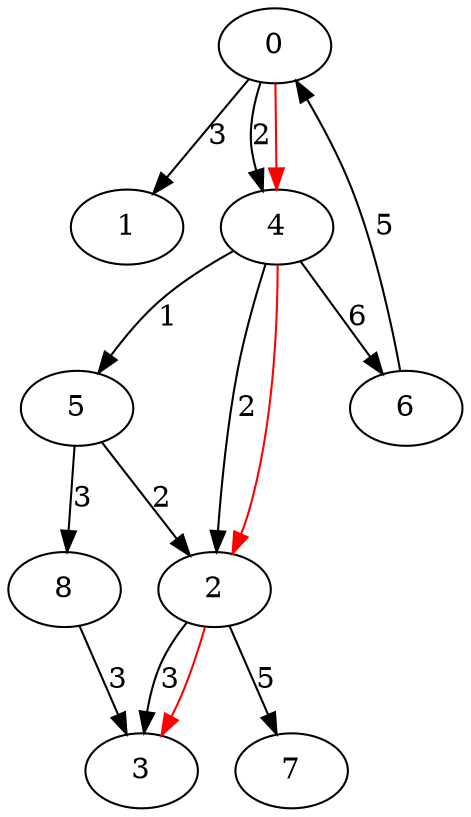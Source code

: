digraph Dijkstra {
node [shape=ellipse];
0->1[label="3"];
0->4[label="2"];
2->3[label="3"];
2->7[label="5"];
4->2[label="2"];
4->5[label="1"];
4->6[label="6"];
5->2[label="2"];
5->8[label="3"];
6->0[label="5"];
8->3[label="3"];
2->3[color=red];
4->2[color=red];
0->4[color=red];
}
